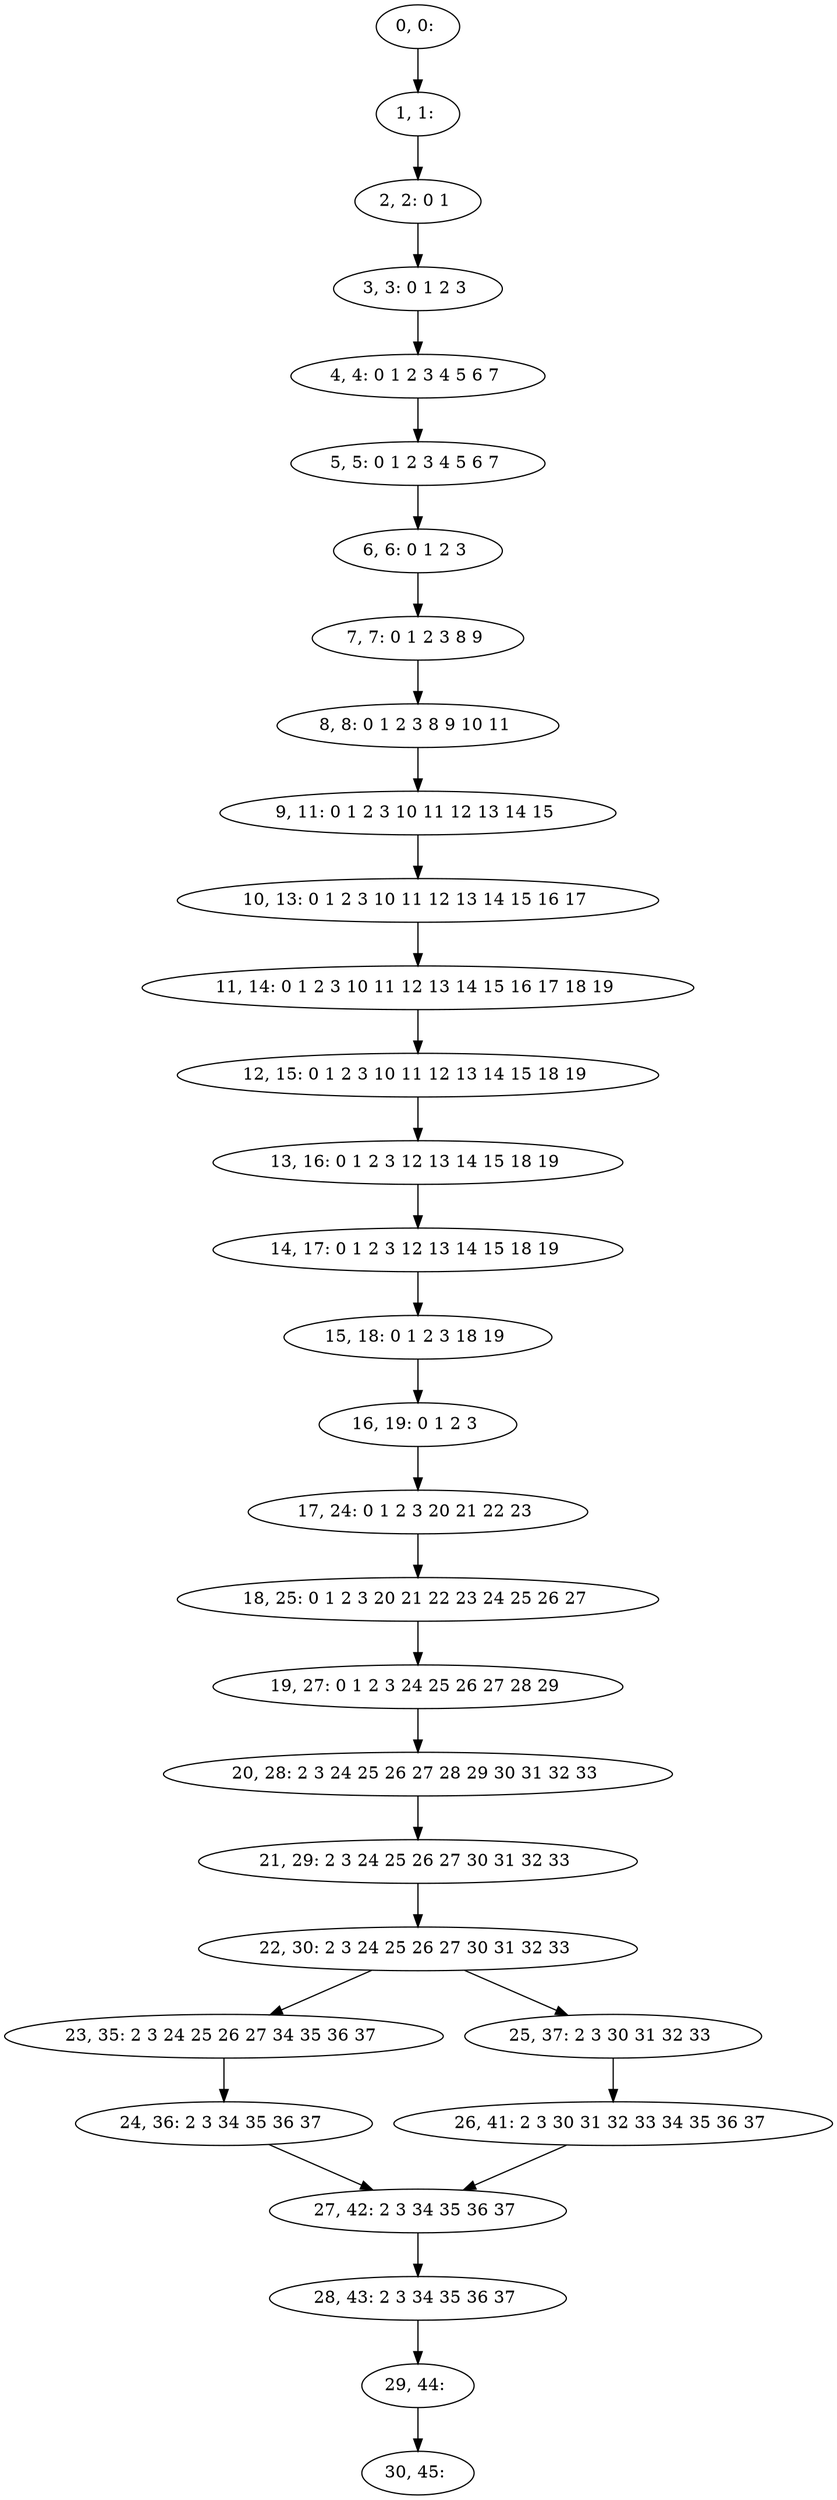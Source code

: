 digraph G {
0[label="0, 0: "];
1[label="1, 1: "];
2[label="2, 2: 0 1 "];
3[label="3, 3: 0 1 2 3 "];
4[label="4, 4: 0 1 2 3 4 5 6 7 "];
5[label="5, 5: 0 1 2 3 4 5 6 7 "];
6[label="6, 6: 0 1 2 3 "];
7[label="7, 7: 0 1 2 3 8 9 "];
8[label="8, 8: 0 1 2 3 8 9 10 11 "];
9[label="9, 11: 0 1 2 3 10 11 12 13 14 15 "];
10[label="10, 13: 0 1 2 3 10 11 12 13 14 15 16 17 "];
11[label="11, 14: 0 1 2 3 10 11 12 13 14 15 16 17 18 19 "];
12[label="12, 15: 0 1 2 3 10 11 12 13 14 15 18 19 "];
13[label="13, 16: 0 1 2 3 12 13 14 15 18 19 "];
14[label="14, 17: 0 1 2 3 12 13 14 15 18 19 "];
15[label="15, 18: 0 1 2 3 18 19 "];
16[label="16, 19: 0 1 2 3 "];
17[label="17, 24: 0 1 2 3 20 21 22 23 "];
18[label="18, 25: 0 1 2 3 20 21 22 23 24 25 26 27 "];
19[label="19, 27: 0 1 2 3 24 25 26 27 28 29 "];
20[label="20, 28: 2 3 24 25 26 27 28 29 30 31 32 33 "];
21[label="21, 29: 2 3 24 25 26 27 30 31 32 33 "];
22[label="22, 30: 2 3 24 25 26 27 30 31 32 33 "];
23[label="23, 35: 2 3 24 25 26 27 34 35 36 37 "];
24[label="24, 36: 2 3 34 35 36 37 "];
25[label="25, 37: 2 3 30 31 32 33 "];
26[label="26, 41: 2 3 30 31 32 33 34 35 36 37 "];
27[label="27, 42: 2 3 34 35 36 37 "];
28[label="28, 43: 2 3 34 35 36 37 "];
29[label="29, 44: "];
30[label="30, 45: "];
0->1 ;
1->2 ;
2->3 ;
3->4 ;
4->5 ;
5->6 ;
6->7 ;
7->8 ;
8->9 ;
9->10 ;
10->11 ;
11->12 ;
12->13 ;
13->14 ;
14->15 ;
15->16 ;
16->17 ;
17->18 ;
18->19 ;
19->20 ;
20->21 ;
21->22 ;
22->23 ;
22->25 ;
23->24 ;
24->27 ;
25->26 ;
26->27 ;
27->28 ;
28->29 ;
29->30 ;
}
